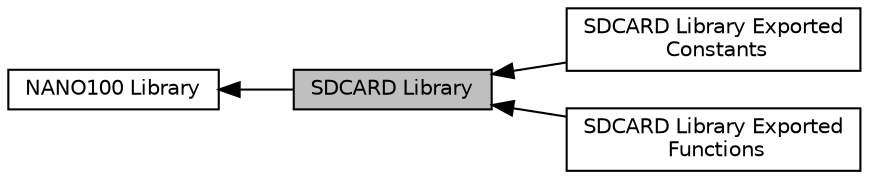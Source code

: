 digraph "SDCARD Library"
{
  edge [fontname="Helvetica",fontsize="10",labelfontname="Helvetica",labelfontsize="10"];
  node [fontname="Helvetica",fontsize="10",shape=box];
  rankdir=LR;
  Node2 [label="NANO100 Library",height=0.2,width=0.4,color="black", fillcolor="white", style="filled",URL="$d2/dab/group___n_a_n_o100___library.html",tooltip=" "];
  Node1 [label="SDCARD Library",height=0.2,width=0.4,color="black", fillcolor="grey75", style="filled", fontcolor="black",tooltip=" "];
  Node4 [label="SDCARD Library Exported\l Constants",height=0.2,width=0.4,color="black", fillcolor="white", style="filled",URL="$d9/d74/group___n_a_n_o100___s_d_c_a_r_d___e_x_p_o_r_t_e_d___c_o_n_s_t_a_n_t_s.html",tooltip=" "];
  Node3 [label="SDCARD Library Exported\l Functions",height=0.2,width=0.4,color="black", fillcolor="white", style="filled",URL="$d3/df3/group___n_a_n_o100___s_d_c_a_r_d___e_x_p_o_r_t_e_d___f_u_n_c_t_i_o_n_s.html",tooltip=" "];
  Node2->Node1 [shape=plaintext, dir="back", style="solid"];
  Node1->Node3 [shape=plaintext, dir="back", style="solid"];
  Node1->Node4 [shape=plaintext, dir="back", style="solid"];
}
